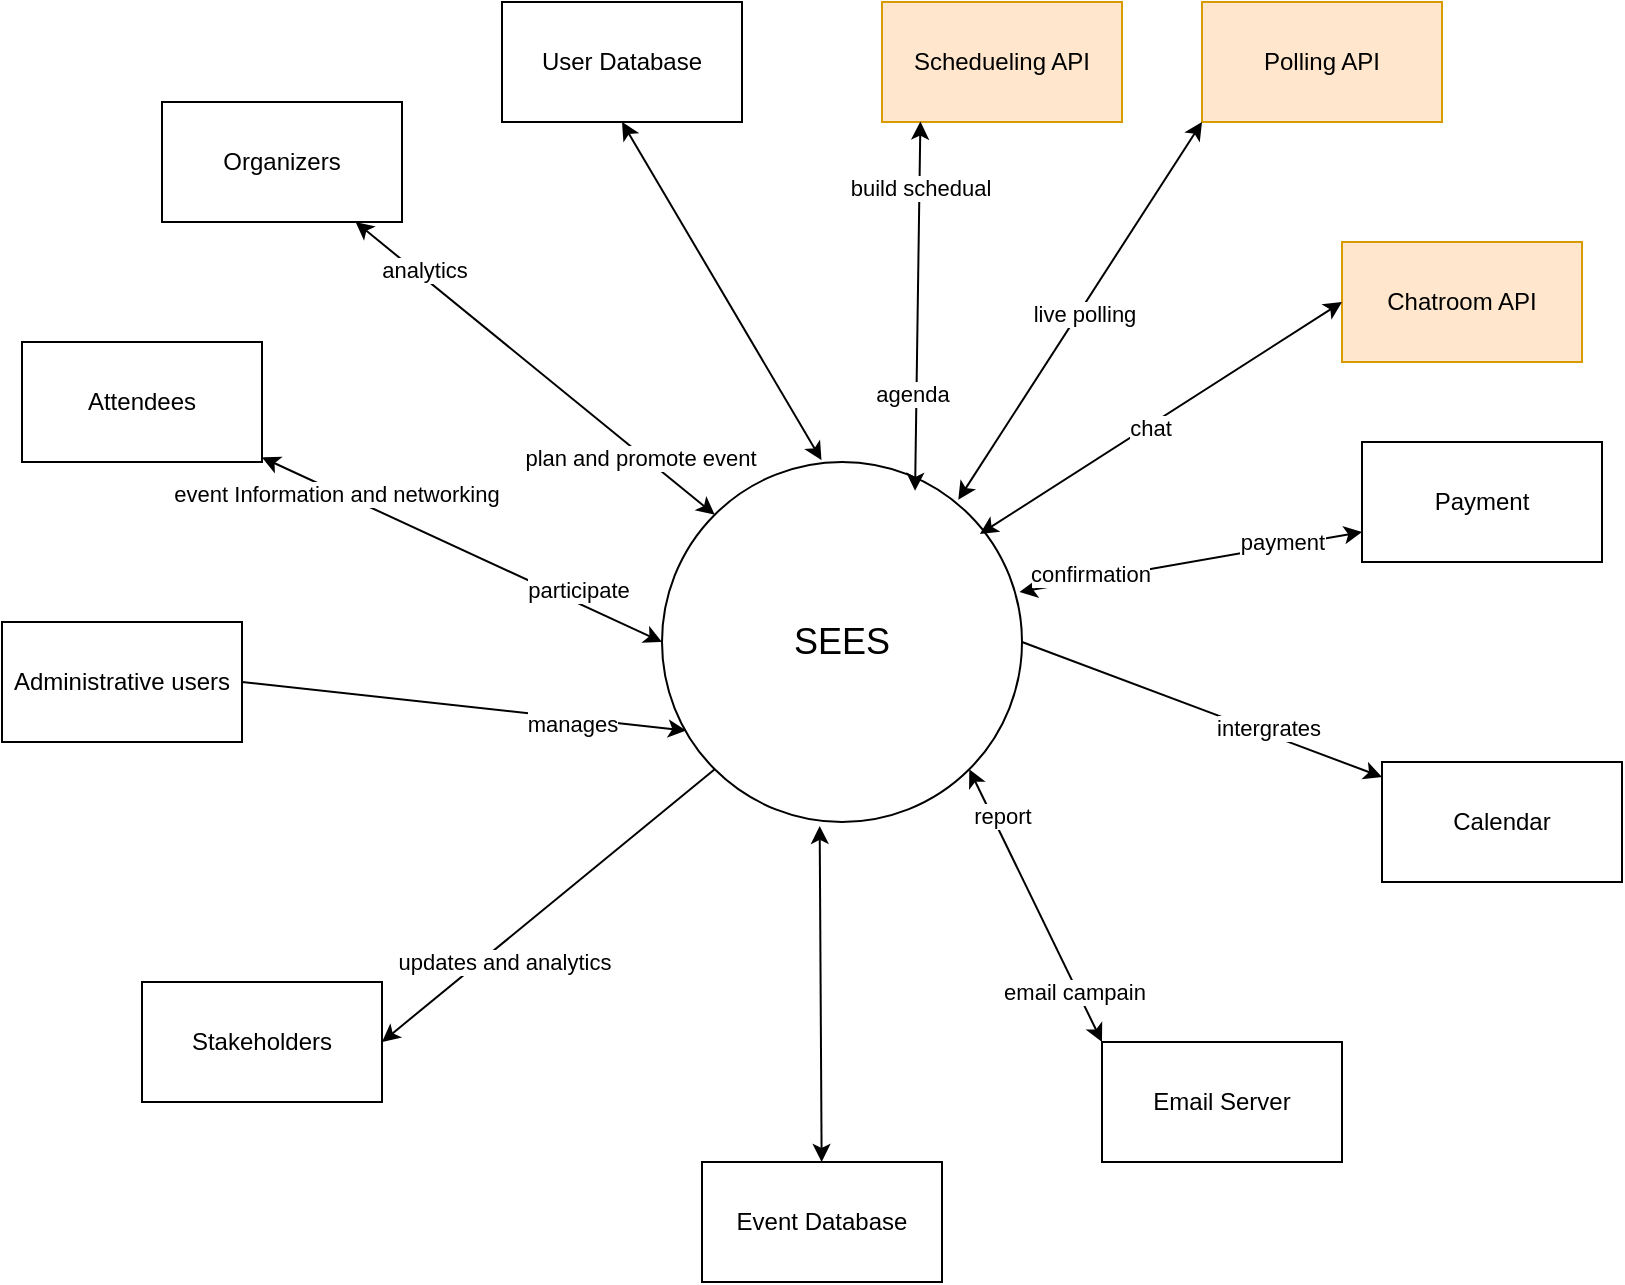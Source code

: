<mxfile version="26.0.4">
  <diagram name="Page-1" id="y82j7J4YRZT-S5vkuVCB">
    <mxGraphModel dx="1101" dy="723" grid="1" gridSize="10" guides="1" tooltips="1" connect="1" arrows="1" fold="1" page="1" pageScale="1" pageWidth="850" pageHeight="1100" math="0" shadow="0">
      <root>
        <mxCell id="0" />
        <mxCell id="1" parent="0" />
        <mxCell id="c4IrTYqVFtwu_mxrQR1T-28" style="rounded=0;orthogonalLoop=1;jettySize=auto;html=1;exitX=1;exitY=0.5;exitDx=0;exitDy=0;" edge="1" parent="1" source="c4IrTYqVFtwu_mxrQR1T-1" target="c4IrTYqVFtwu_mxrQR1T-10">
          <mxGeometry relative="1" as="geometry" />
        </mxCell>
        <mxCell id="c4IrTYqVFtwu_mxrQR1T-29" value="intergrates" style="edgeLabel;html=1;align=center;verticalAlign=middle;resizable=0;points=[];" vertex="1" connectable="0" parent="c4IrTYqVFtwu_mxrQR1T-28">
          <mxGeometry x="0.354" y="3" relative="1" as="geometry">
            <mxPoint as="offset" />
          </mxGeometry>
        </mxCell>
        <mxCell id="c4IrTYqVFtwu_mxrQR1T-30" style="rounded=0;orthogonalLoop=1;jettySize=auto;html=1;exitX=0.993;exitY=0.361;exitDx=0;exitDy=0;entryX=0;entryY=0.75;entryDx=0;entryDy=0;startArrow=classic;startFill=1;exitPerimeter=0;" edge="1" parent="1" source="c4IrTYqVFtwu_mxrQR1T-1" target="c4IrTYqVFtwu_mxrQR1T-13">
          <mxGeometry relative="1" as="geometry" />
        </mxCell>
        <mxCell id="c4IrTYqVFtwu_mxrQR1T-39" value="confirmation" style="edgeLabel;html=1;align=center;verticalAlign=middle;resizable=0;points=[];" vertex="1" connectable="0" parent="c4IrTYqVFtwu_mxrQR1T-30">
          <mxGeometry x="-0.579" y="3" relative="1" as="geometry">
            <mxPoint as="offset" />
          </mxGeometry>
        </mxCell>
        <mxCell id="c4IrTYqVFtwu_mxrQR1T-40" value="payment" style="edgeLabel;html=1;align=center;verticalAlign=middle;resizable=0;points=[];" vertex="1" connectable="0" parent="c4IrTYqVFtwu_mxrQR1T-30">
          <mxGeometry x="0.535" y="2" relative="1" as="geometry">
            <mxPoint as="offset" />
          </mxGeometry>
        </mxCell>
        <mxCell id="c4IrTYqVFtwu_mxrQR1T-35" style="rounded=0;orthogonalLoop=1;jettySize=auto;html=1;exitX=1;exitY=1;exitDx=0;exitDy=0;entryX=0;entryY=0;entryDx=0;entryDy=0;startArrow=classic;startFill=1;" edge="1" parent="1" source="c4IrTYqVFtwu_mxrQR1T-1" target="c4IrTYqVFtwu_mxrQR1T-11">
          <mxGeometry relative="1" as="geometry" />
        </mxCell>
        <mxCell id="c4IrTYqVFtwu_mxrQR1T-36" value="email campain" style="edgeLabel;html=1;align=center;verticalAlign=middle;resizable=0;points=[];" vertex="1" connectable="0" parent="c4IrTYqVFtwu_mxrQR1T-35">
          <mxGeometry x="0.617" y="-2" relative="1" as="geometry">
            <mxPoint as="offset" />
          </mxGeometry>
        </mxCell>
        <mxCell id="c4IrTYqVFtwu_mxrQR1T-37" value="report" style="edgeLabel;html=1;align=center;verticalAlign=middle;resizable=0;points=[];" vertex="1" connectable="0" parent="c4IrTYqVFtwu_mxrQR1T-35">
          <mxGeometry x="-0.627" y="5" relative="1" as="geometry">
            <mxPoint x="-1" as="offset" />
          </mxGeometry>
        </mxCell>
        <mxCell id="c4IrTYqVFtwu_mxrQR1T-1" value="&lt;font style=&quot;font-size: 18px;&quot;&gt;SEES&lt;/font&gt;" style="ellipse;whiteSpace=wrap;html=1;aspect=fixed;" vertex="1" parent="1">
          <mxGeometry x="410" y="310" width="180" height="180" as="geometry" />
        </mxCell>
        <mxCell id="c4IrTYqVFtwu_mxrQR1T-18" style="rounded=0;orthogonalLoop=1;jettySize=auto;html=1;entryX=0;entryY=0;entryDx=0;entryDy=0;startArrow=classic;startFill=1;" edge="1" parent="1" source="c4IrTYqVFtwu_mxrQR1T-2" target="c4IrTYqVFtwu_mxrQR1T-1">
          <mxGeometry relative="1" as="geometry" />
        </mxCell>
        <mxCell id="c4IrTYqVFtwu_mxrQR1T-20" value="plan and promote event" style="edgeLabel;html=1;align=center;verticalAlign=middle;resizable=0;points=[];" vertex="1" connectable="0" parent="c4IrTYqVFtwu_mxrQR1T-18">
          <mxGeometry x="0.593" y="-1" relative="1" as="geometry">
            <mxPoint as="offset" />
          </mxGeometry>
        </mxCell>
        <mxCell id="c4IrTYqVFtwu_mxrQR1T-38" value="analytics" style="edgeLabel;html=1;align=center;verticalAlign=middle;resizable=0;points=[];" vertex="1" connectable="0" parent="c4IrTYqVFtwu_mxrQR1T-18">
          <mxGeometry x="-0.647" y="3" relative="1" as="geometry">
            <mxPoint as="offset" />
          </mxGeometry>
        </mxCell>
        <mxCell id="c4IrTYqVFtwu_mxrQR1T-2" value="Organizers" style="rounded=0;whiteSpace=wrap;html=1;" vertex="1" parent="1">
          <mxGeometry x="160" y="130" width="120" height="60" as="geometry" />
        </mxCell>
        <mxCell id="c4IrTYqVFtwu_mxrQR1T-4" value="User Database" style="rounded=0;whiteSpace=wrap;html=1;" vertex="1" parent="1">
          <mxGeometry x="330" y="80" width="120" height="60" as="geometry" />
        </mxCell>
        <mxCell id="c4IrTYqVFtwu_mxrQR1T-21" style="rounded=0;orthogonalLoop=1;jettySize=auto;html=1;entryX=0;entryY=0.5;entryDx=0;entryDy=0;endArrow=classic;endFill=1;startArrow=classic;startFill=1;" edge="1" parent="1" source="c4IrTYqVFtwu_mxrQR1T-5" target="c4IrTYqVFtwu_mxrQR1T-1">
          <mxGeometry relative="1" as="geometry" />
        </mxCell>
        <mxCell id="c4IrTYqVFtwu_mxrQR1T-22" value="participate" style="edgeLabel;html=1;align=center;verticalAlign=middle;resizable=0;points=[];" vertex="1" connectable="0" parent="c4IrTYqVFtwu_mxrQR1T-21">
          <mxGeometry x="0.557" y="6" relative="1" as="geometry">
            <mxPoint as="offset" />
          </mxGeometry>
        </mxCell>
        <mxCell id="c4IrTYqVFtwu_mxrQR1T-25" value="event Information and networking" style="edgeLabel;html=1;align=center;verticalAlign=middle;resizable=0;points=[];" vertex="1" connectable="0" parent="c4IrTYqVFtwu_mxrQR1T-21">
          <mxGeometry x="-0.789" y="-2" relative="1" as="geometry">
            <mxPoint x="17" y="7" as="offset" />
          </mxGeometry>
        </mxCell>
        <mxCell id="c4IrTYqVFtwu_mxrQR1T-5" value="Attendees" style="rounded=0;whiteSpace=wrap;html=1;" vertex="1" parent="1">
          <mxGeometry x="90" y="250" width="120" height="60" as="geometry" />
        </mxCell>
        <mxCell id="c4IrTYqVFtwu_mxrQR1T-6" value="Administrative users" style="rounded=0;whiteSpace=wrap;html=1;" vertex="1" parent="1">
          <mxGeometry x="80" y="390" width="120" height="60" as="geometry" />
        </mxCell>
        <mxCell id="c4IrTYqVFtwu_mxrQR1T-26" style="rounded=0;orthogonalLoop=1;jettySize=auto;html=1;exitX=1;exitY=0.5;exitDx=0;exitDy=0;entryX=0;entryY=1;entryDx=0;entryDy=0;startArrow=classic;startFill=1;endArrow=none;endFill=0;" edge="1" parent="1" source="c4IrTYqVFtwu_mxrQR1T-7" target="c4IrTYqVFtwu_mxrQR1T-1">
          <mxGeometry relative="1" as="geometry" />
        </mxCell>
        <mxCell id="c4IrTYqVFtwu_mxrQR1T-31" value="updates and analytics" style="edgeLabel;html=1;align=center;verticalAlign=middle;resizable=0;points=[];" vertex="1" connectable="0" parent="c4IrTYqVFtwu_mxrQR1T-26">
          <mxGeometry x="-0.737" y="-2" relative="1" as="geometry">
            <mxPoint x="37" y="-24" as="offset" />
          </mxGeometry>
        </mxCell>
        <mxCell id="c4IrTYqVFtwu_mxrQR1T-7" value="Stakeholders" style="rounded=0;whiteSpace=wrap;html=1;" vertex="1" parent="1">
          <mxGeometry x="150" y="570" width="120" height="60" as="geometry" />
        </mxCell>
        <mxCell id="c4IrTYqVFtwu_mxrQR1T-8" value="Schedueling API" style="rounded=0;whiteSpace=wrap;html=1;fillColor=#ffe6cc;strokeColor=#d79b00;" vertex="1" parent="1">
          <mxGeometry x="520" y="80" width="120" height="60" as="geometry" />
        </mxCell>
        <mxCell id="c4IrTYqVFtwu_mxrQR1T-10" value="Calendar" style="rounded=0;whiteSpace=wrap;html=1;" vertex="1" parent="1">
          <mxGeometry x="770" y="460" width="120" height="60" as="geometry" />
        </mxCell>
        <mxCell id="c4IrTYqVFtwu_mxrQR1T-11" value="Email Server" style="rounded=0;whiteSpace=wrap;html=1;" vertex="1" parent="1">
          <mxGeometry x="630" y="600" width="120" height="60" as="geometry" />
        </mxCell>
        <mxCell id="c4IrTYqVFtwu_mxrQR1T-13" value="Payment" style="rounded=0;whiteSpace=wrap;html=1;" vertex="1" parent="1">
          <mxGeometry x="760" y="300" width="120" height="60" as="geometry" />
        </mxCell>
        <mxCell id="c4IrTYqVFtwu_mxrQR1T-14" value="Event Database" style="rounded=0;whiteSpace=wrap;html=1;" vertex="1" parent="1">
          <mxGeometry x="430" y="660" width="120" height="60" as="geometry" />
        </mxCell>
        <mxCell id="c4IrTYqVFtwu_mxrQR1T-23" style="rounded=0;orthogonalLoop=1;jettySize=auto;html=1;exitX=1;exitY=0.5;exitDx=0;exitDy=0;entryX=0.067;entryY=0.746;entryDx=0;entryDy=0;entryPerimeter=0;" edge="1" parent="1" source="c4IrTYqVFtwu_mxrQR1T-6" target="c4IrTYqVFtwu_mxrQR1T-1">
          <mxGeometry relative="1" as="geometry" />
        </mxCell>
        <mxCell id="c4IrTYqVFtwu_mxrQR1T-24" value="manages" style="edgeLabel;html=1;align=center;verticalAlign=middle;resizable=0;points=[];" vertex="1" connectable="0" parent="c4IrTYqVFtwu_mxrQR1T-23">
          <mxGeometry x="0.492" y="-3" relative="1" as="geometry">
            <mxPoint as="offset" />
          </mxGeometry>
        </mxCell>
        <mxCell id="c4IrTYqVFtwu_mxrQR1T-32" style="rounded=0;orthogonalLoop=1;jettySize=auto;html=1;entryX=0.438;entryY=1.011;entryDx=0;entryDy=0;entryPerimeter=0;startArrow=classic;startFill=1;" edge="1" parent="1" source="c4IrTYqVFtwu_mxrQR1T-14" target="c4IrTYqVFtwu_mxrQR1T-1">
          <mxGeometry relative="1" as="geometry" />
        </mxCell>
        <mxCell id="c4IrTYqVFtwu_mxrQR1T-33" style="rounded=0;orthogonalLoop=1;jettySize=auto;html=1;exitX=0.5;exitY=1;exitDx=0;exitDy=0;entryX=0.443;entryY=-0.005;entryDx=0;entryDy=0;entryPerimeter=0;startArrow=classic;startFill=1;" edge="1" parent="1" source="c4IrTYqVFtwu_mxrQR1T-4" target="c4IrTYqVFtwu_mxrQR1T-1">
          <mxGeometry relative="1" as="geometry" />
        </mxCell>
        <mxCell id="c4IrTYqVFtwu_mxrQR1T-34" style="rounded=0;orthogonalLoop=1;jettySize=auto;html=1;exitX=0.16;exitY=0.996;exitDx=0;exitDy=0;entryX=0.703;entryY=0.08;entryDx=0;entryDy=0;entryPerimeter=0;startArrow=classic;startFill=1;exitPerimeter=0;" edge="1" parent="1" source="c4IrTYqVFtwu_mxrQR1T-8" target="c4IrTYqVFtwu_mxrQR1T-1">
          <mxGeometry relative="1" as="geometry" />
        </mxCell>
        <mxCell id="c4IrTYqVFtwu_mxrQR1T-41" value="build schedual" style="edgeLabel;html=1;align=center;verticalAlign=middle;resizable=0;points=[];" vertex="1" connectable="0" parent="c4IrTYqVFtwu_mxrQR1T-34">
          <mxGeometry x="-0.632" relative="1" as="geometry">
            <mxPoint y="-1" as="offset" />
          </mxGeometry>
        </mxCell>
        <mxCell id="c4IrTYqVFtwu_mxrQR1T-42" value="agenda" style="edgeLabel;html=1;align=center;verticalAlign=middle;resizable=0;points=[];" vertex="1" connectable="0" parent="c4IrTYqVFtwu_mxrQR1T-34">
          <mxGeometry x="0.479" y="-2" relative="1" as="geometry">
            <mxPoint as="offset" />
          </mxGeometry>
        </mxCell>
        <mxCell id="c4IrTYqVFtwu_mxrQR1T-43" value="Chatroom API" style="rounded=0;whiteSpace=wrap;html=1;fillColor=#ffe6cc;strokeColor=#d79b00;" vertex="1" parent="1">
          <mxGeometry x="750" y="200" width="120" height="60" as="geometry" />
        </mxCell>
        <mxCell id="c4IrTYqVFtwu_mxrQR1T-44" style="rounded=0;orthogonalLoop=1;jettySize=auto;html=1;exitX=0;exitY=0.5;exitDx=0;exitDy=0;entryX=0.883;entryY=0.2;entryDx=0;entryDy=0;entryPerimeter=0;startArrow=classic;startFill=1;" edge="1" parent="1" source="c4IrTYqVFtwu_mxrQR1T-43" target="c4IrTYqVFtwu_mxrQR1T-1">
          <mxGeometry relative="1" as="geometry" />
        </mxCell>
        <mxCell id="c4IrTYqVFtwu_mxrQR1T-46" value="chat" style="edgeLabel;html=1;align=center;verticalAlign=middle;resizable=0;points=[];" vertex="1" connectable="0" parent="c4IrTYqVFtwu_mxrQR1T-44">
          <mxGeometry x="0.072" y="1" relative="1" as="geometry">
            <mxPoint as="offset" />
          </mxGeometry>
        </mxCell>
        <mxCell id="c4IrTYqVFtwu_mxrQR1T-47" value="Polling API" style="rounded=0;whiteSpace=wrap;html=1;fillColor=#ffe6cc;strokeColor=#d79b00;" vertex="1" parent="1">
          <mxGeometry x="680" y="80" width="120" height="60" as="geometry" />
        </mxCell>
        <mxCell id="c4IrTYqVFtwu_mxrQR1T-48" style="rounded=0;orthogonalLoop=1;jettySize=auto;html=1;exitX=0;exitY=1;exitDx=0;exitDy=0;entryX=0.823;entryY=0.105;entryDx=0;entryDy=0;entryPerimeter=0;startArrow=classic;startFill=1;" edge="1" parent="1" source="c4IrTYqVFtwu_mxrQR1T-47" target="c4IrTYqVFtwu_mxrQR1T-1">
          <mxGeometry relative="1" as="geometry" />
        </mxCell>
        <mxCell id="c4IrTYqVFtwu_mxrQR1T-49" value="live polling" style="edgeLabel;html=1;align=center;verticalAlign=middle;resizable=0;points=[];" vertex="1" connectable="0" parent="c4IrTYqVFtwu_mxrQR1T-48">
          <mxGeometry x="0.003" y="2" relative="1" as="geometry">
            <mxPoint as="offset" />
          </mxGeometry>
        </mxCell>
      </root>
    </mxGraphModel>
  </diagram>
</mxfile>
